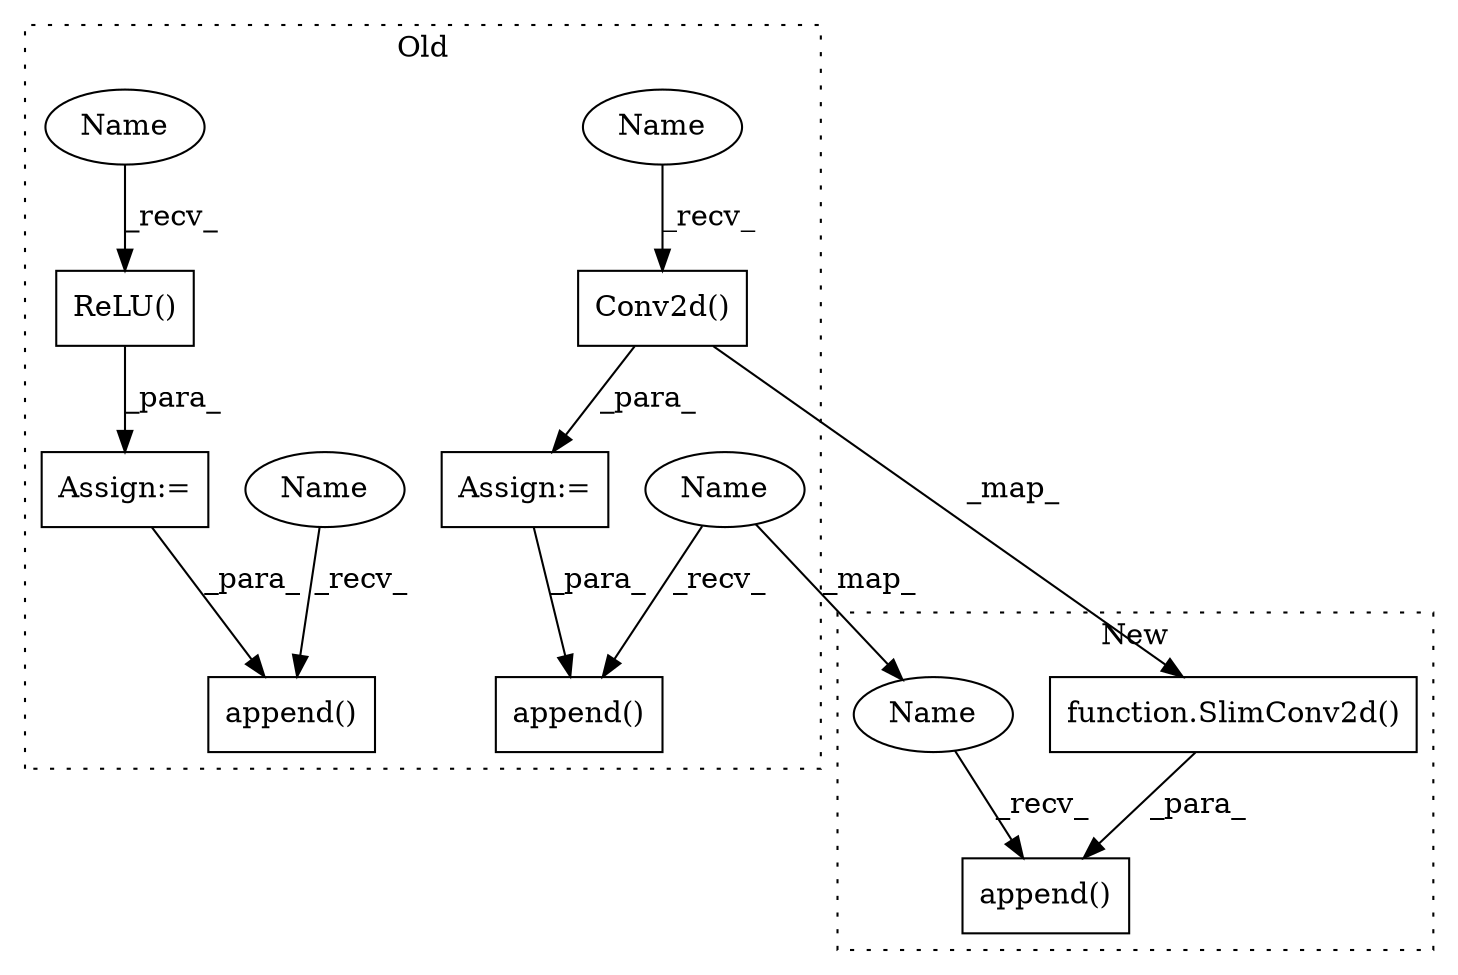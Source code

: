 digraph G {
subgraph cluster0 {
1 [label="ReLU()" a="75" s="3071" l="9" shape="box"];
3 [label="Assign:=" a="68" s="3068" l="3" shape="box"];
4 [label="Conv2d()" a="75" s="2571" l="474" shape="box"];
6 [label="append()" a="75" s="3257,3277" l="14,1" shape="box"];
7 [label="append()" a="75" s="3219,3239" l="14,1" shape="box"];
8 [label="Assign:=" a="68" s="2568" l="3" shape="box"];
9 [label="Name" a="87" s="3257" l="6" shape="ellipse"];
10 [label="Name" a="87" s="3219" l="6" shape="ellipse"];
11 [label="Name" a="87" s="2571" l="2" shape="ellipse"];
12 [label="Name" a="87" s="3071" l="2" shape="ellipse"];
label = "Old";
style="dotted";
}
subgraph cluster1 {
2 [label="append()" a="75" s="2678,3261" l="35,18" shape="box"];
5 [label="function.SlimConv2d()" a="75" s="2713" l="548" shape="box"];
13 [label="Name" a="87" s="2678" l="6" shape="ellipse"];
label = "New";
style="dotted";
}
1 -> 3 [label="_para_"];
3 -> 6 [label="_para_"];
4 -> 5 [label="_map_"];
4 -> 8 [label="_para_"];
5 -> 2 [label="_para_"];
8 -> 7 [label="_para_"];
9 -> 6 [label="_recv_"];
10 -> 13 [label="_map_"];
10 -> 7 [label="_recv_"];
11 -> 4 [label="_recv_"];
12 -> 1 [label="_recv_"];
13 -> 2 [label="_recv_"];
}